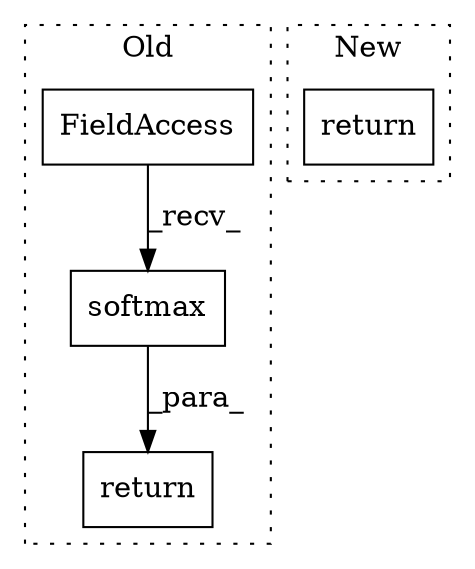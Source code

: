 digraph G {
subgraph cluster0 {
1 [label="softmax" a="32" s="430,439" l="8,1" shape="box"];
3 [label="return" a="41" s="404" l="7" shape="box"];
4 [label="FieldAccess" a="22" s="411" l="18" shape="box"];
label = "Old";
style="dotted";
}
subgraph cluster1 {
2 [label="return" a="41" s="483" l="7" shape="box"];
label = "New";
style="dotted";
}
1 -> 3 [label="_para_"];
4 -> 1 [label="_recv_"];
}